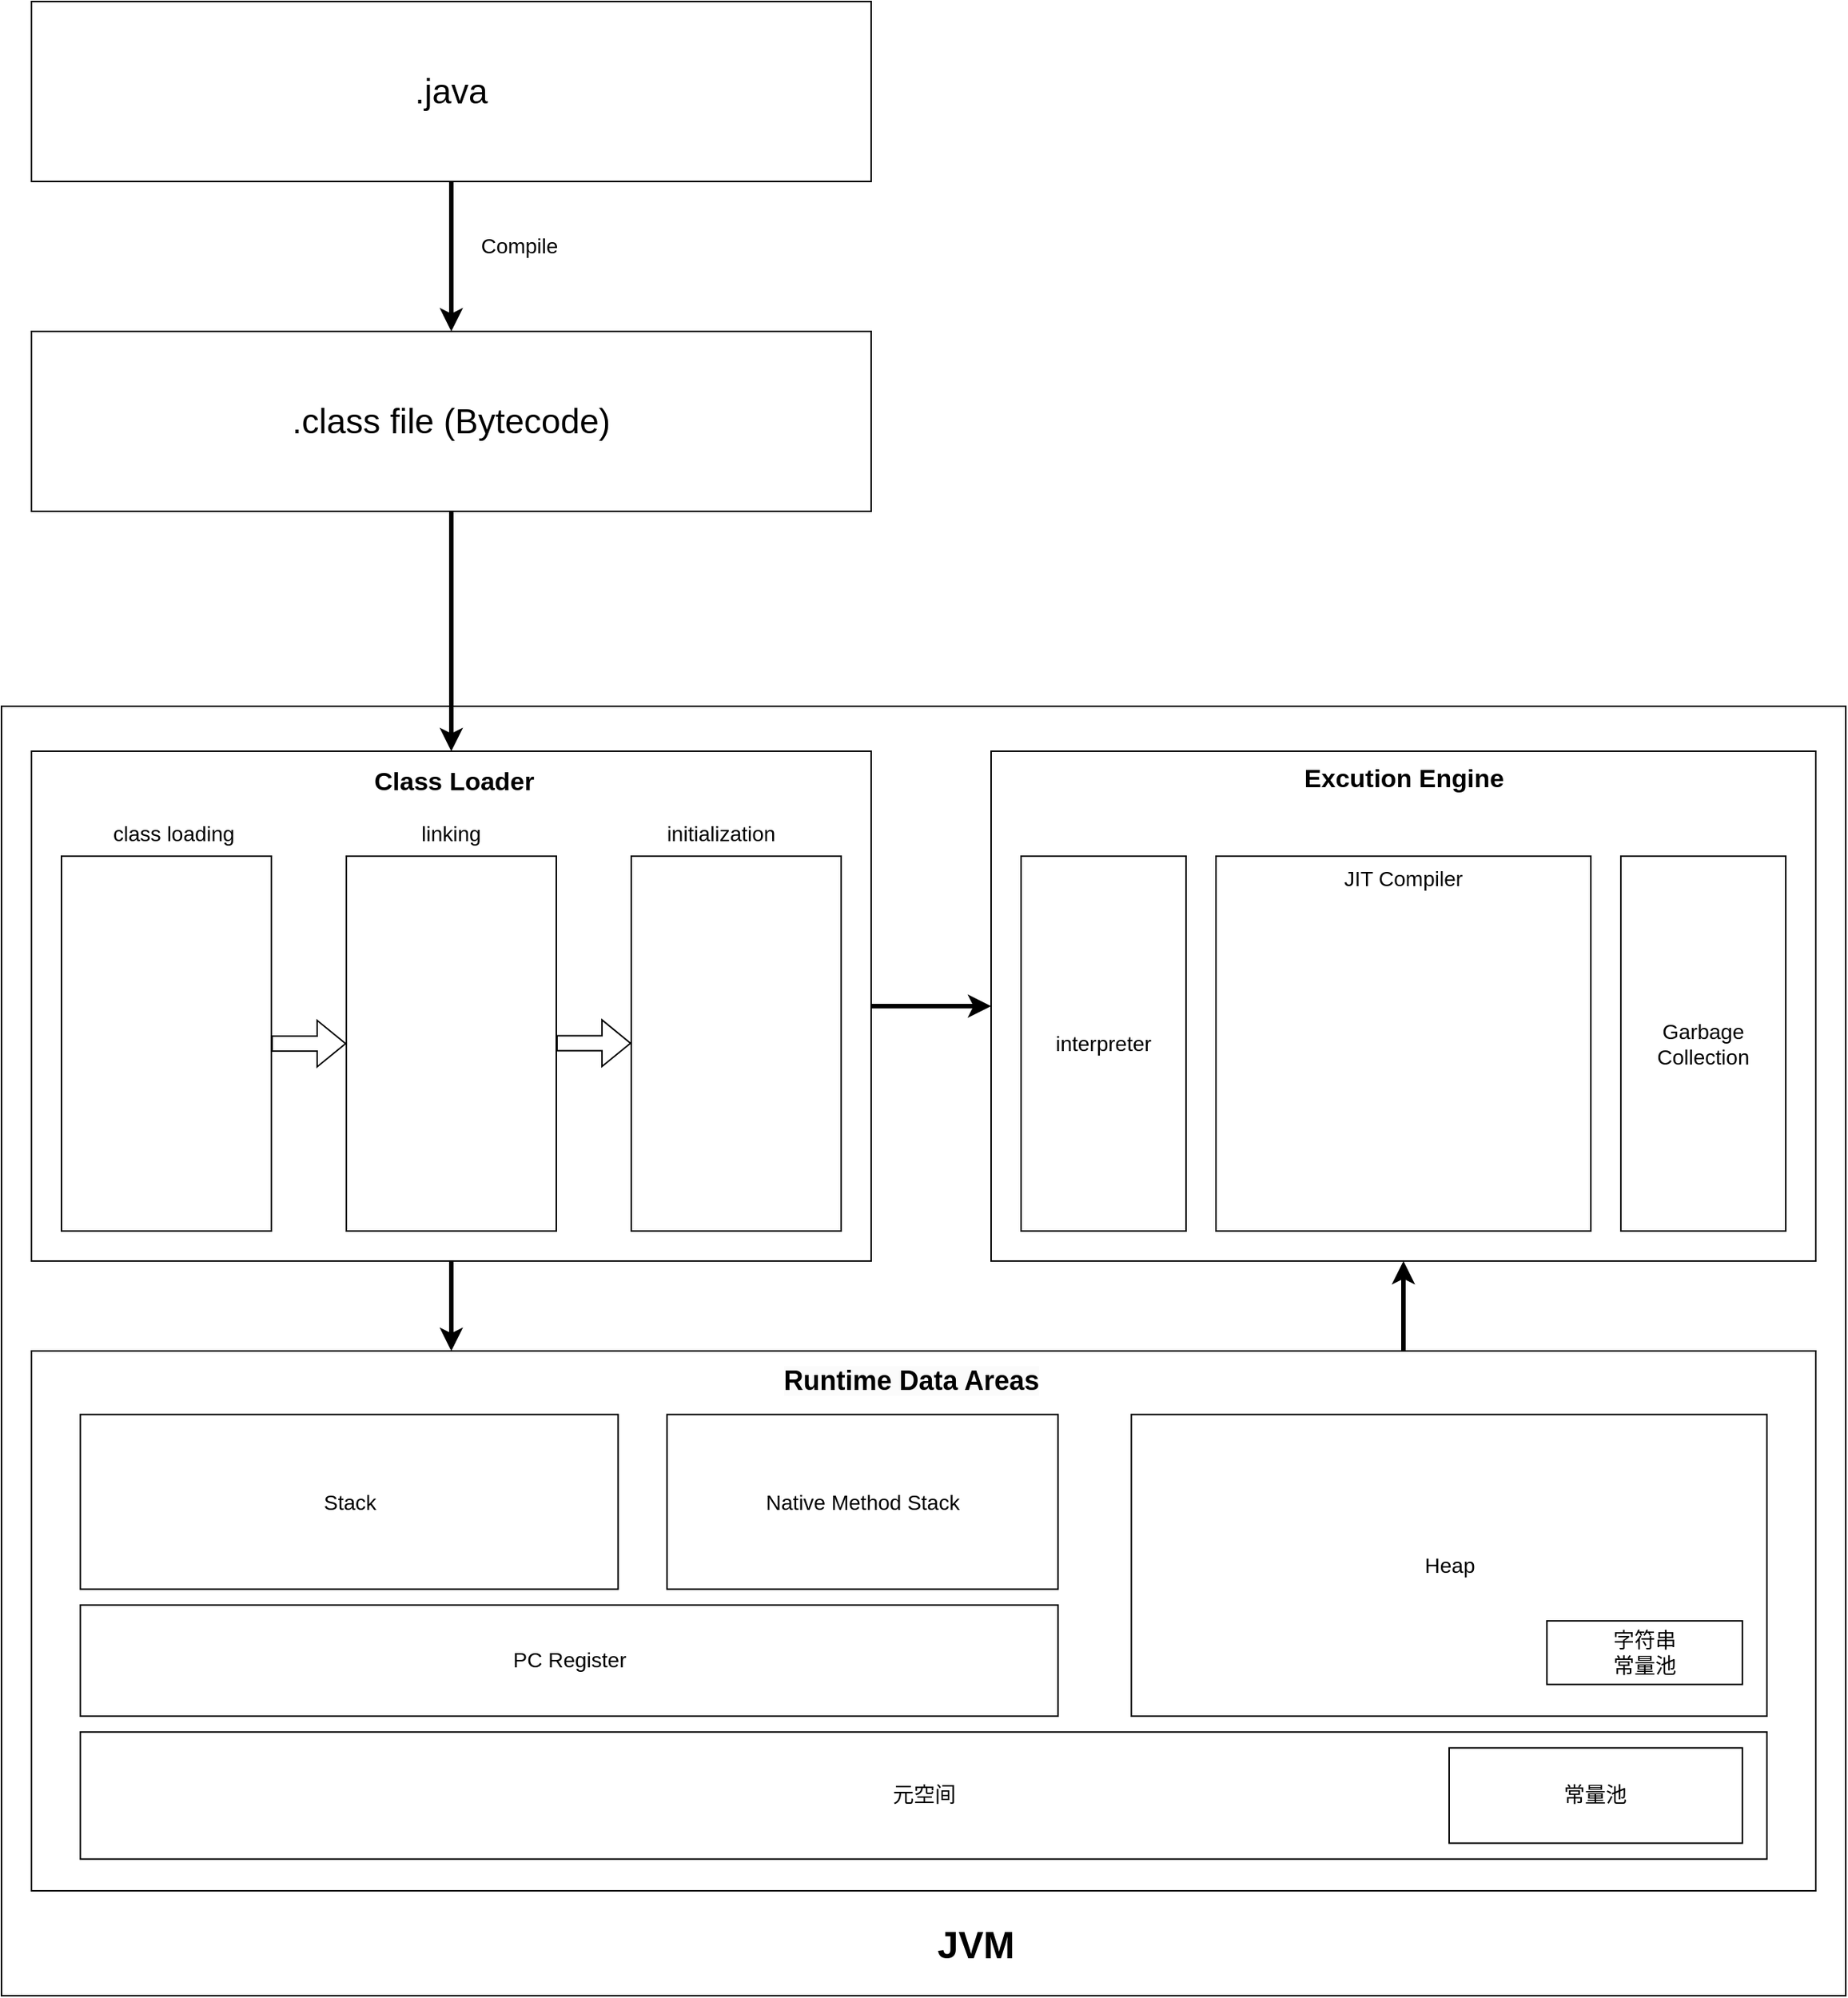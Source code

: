 <mxfile version="21.3.7" type="device">
  <diagram name="Seite-1" id="iafftJ65yptw8V-T6sjI">
    <mxGraphModel dx="1371" dy="1349" grid="1" gridSize="10" guides="1" tooltips="1" connect="1" arrows="1" fold="1" page="1" pageScale="1" pageWidth="4681" pageHeight="3300" math="0" shadow="0">
      <root>
        <mxCell id="0" />
        <mxCell id="1" parent="0" />
        <mxCell id="4afnX8yNVqXwM5urph45-35" value="" style="rounded=0;whiteSpace=wrap;html=1;" vertex="1" parent="1">
          <mxGeometry x="420" y="870" width="1230" height="860" as="geometry" />
        </mxCell>
        <mxCell id="4afnX8yNVqXwM5urph45-1" value="" style="rounded=0;whiteSpace=wrap;html=1;" vertex="1" parent="1">
          <mxGeometry x="440" y="900" width="560" height="340" as="geometry" />
        </mxCell>
        <mxCell id="4afnX8yNVqXwM5urph45-6" value="Class Loader" style="text;html=1;strokeColor=none;fillColor=none;align=center;verticalAlign=middle;whiteSpace=wrap;rounded=0;fontSize=17;fontStyle=1" vertex="1" parent="1">
          <mxGeometry x="667" y="906" width="110" height="30" as="geometry" />
        </mxCell>
        <mxCell id="4afnX8yNVqXwM5urph45-7" value="" style="rounded=0;whiteSpace=wrap;html=1;" vertex="1" parent="1">
          <mxGeometry x="460" y="970" width="140" height="250" as="geometry" />
        </mxCell>
        <mxCell id="4afnX8yNVqXwM5urph45-8" value="" style="rounded=0;whiteSpace=wrap;html=1;" vertex="1" parent="1">
          <mxGeometry x="650" y="970" width="140" height="250" as="geometry" />
        </mxCell>
        <mxCell id="4afnX8yNVqXwM5urph45-9" value="" style="rounded=0;whiteSpace=wrap;html=1;" vertex="1" parent="1">
          <mxGeometry x="840" y="970" width="140" height="250" as="geometry" />
        </mxCell>
        <mxCell id="4afnX8yNVqXwM5urph45-10" value="class loading" style="text;html=1;strokeColor=none;fillColor=none;align=center;verticalAlign=middle;whiteSpace=wrap;rounded=0;fontSize=14;" vertex="1" parent="1">
          <mxGeometry x="490" y="940" width="90" height="30" as="geometry" />
        </mxCell>
        <mxCell id="4afnX8yNVqXwM5urph45-11" value="linking" style="text;html=1;strokeColor=none;fillColor=none;align=center;verticalAlign=middle;whiteSpace=wrap;rounded=0;fontSize=14;" vertex="1" parent="1">
          <mxGeometry x="680" y="940" width="80" height="30" as="geometry" />
        </mxCell>
        <mxCell id="4afnX8yNVqXwM5urph45-12" value="initialization" style="text;html=1;strokeColor=none;fillColor=none;align=center;verticalAlign=middle;whiteSpace=wrap;rounded=0;fontSize=14;" vertex="1" parent="1">
          <mxGeometry x="860" y="940" width="80" height="30" as="geometry" />
        </mxCell>
        <mxCell id="4afnX8yNVqXwM5urph45-13" value=".class file (Bytecode)" style="rounded=0;whiteSpace=wrap;html=1;fontSize=23;" vertex="1" parent="1">
          <mxGeometry x="440" y="620" width="560" height="120" as="geometry" />
        </mxCell>
        <mxCell id="4afnX8yNVqXwM5urph45-14" value="" style="endArrow=classic;html=1;rounded=0;exitX=0.5;exitY=1;exitDx=0;exitDy=0;strokeWidth=3;entryX=0.5;entryY=0;entryDx=0;entryDy=0;" edge="1" parent="1" source="4afnX8yNVqXwM5urph45-13" target="4afnX8yNVqXwM5urph45-1">
          <mxGeometry width="50" height="50" relative="1" as="geometry">
            <mxPoint x="810" y="900" as="sourcePoint" />
            <mxPoint x="680" y="820" as="targetPoint" />
          </mxGeometry>
        </mxCell>
        <mxCell id="4afnX8yNVqXwM5urph45-15" value="" style="shape=flexArrow;endArrow=classic;html=1;rounded=0;exitX=1;exitY=0.5;exitDx=0;exitDy=0;entryX=0;entryY=0.5;entryDx=0;entryDy=0;" edge="1" parent="1" source="4afnX8yNVqXwM5urph45-7" target="4afnX8yNVqXwM5urph45-8">
          <mxGeometry width="50" height="50" relative="1" as="geometry">
            <mxPoint x="810" y="1080" as="sourcePoint" />
            <mxPoint x="860" y="1030" as="targetPoint" />
          </mxGeometry>
        </mxCell>
        <mxCell id="4afnX8yNVqXwM5urph45-16" value="" style="shape=flexArrow;endArrow=classic;html=1;rounded=0;exitX=1;exitY=0.5;exitDx=0;exitDy=0;entryX=0;entryY=0.5;entryDx=0;entryDy=0;" edge="1" parent="1">
          <mxGeometry width="50" height="50" relative="1" as="geometry">
            <mxPoint x="790" y="1094.7" as="sourcePoint" />
            <mxPoint x="840" y="1094.7" as="targetPoint" />
          </mxGeometry>
        </mxCell>
        <mxCell id="4afnX8yNVqXwM5urph45-25" value="" style="group" vertex="1" connectable="0" parent="1">
          <mxGeometry x="440" y="1300" width="1190" height="360" as="geometry" />
        </mxCell>
        <mxCell id="4afnX8yNVqXwM5urph45-3" value="" style="rounded=0;whiteSpace=wrap;html=1;" vertex="1" parent="4afnX8yNVqXwM5urph45-25">
          <mxGeometry width="1190.0" height="360" as="geometry" />
        </mxCell>
        <mxCell id="4afnX8yNVqXwM5urph45-17" value="&lt;meta charset=&quot;utf-8&quot; style=&quot;font-size: 18px;&quot;&gt;&lt;span style=&quot;color: rgb(0, 0, 0); font-family: Helvetica; font-size: 18px; font-style: normal; font-variant-ligatures: normal; font-variant-caps: normal; letter-spacing: normal; orphans: 2; text-align: center; text-indent: 0px; text-transform: none; widows: 2; word-spacing: 0px; -webkit-text-stroke-width: 0px; background-color: rgb(251, 251, 251); text-decoration-thickness: initial; text-decoration-style: initial; text-decoration-color: initial; float: none; display: inline !important;&quot;&gt;Runtime Data Areas&lt;/span&gt;" style="text;html=1;strokeColor=none;fillColor=none;align=center;verticalAlign=middle;whiteSpace=wrap;rounded=0;fontSize=18;fontStyle=1" vertex="1" parent="4afnX8yNVqXwM5urph45-25">
          <mxGeometry x="489.041" y="4.235" width="195.616" height="31.765" as="geometry" />
        </mxCell>
        <mxCell id="4afnX8yNVqXwM5urph45-18" value="Heap" style="rounded=0;whiteSpace=wrap;html=1;fontSize=14;" vertex="1" parent="4afnX8yNVqXwM5urph45-25">
          <mxGeometry x="733.562" y="42.353" width="423.836" height="201.176" as="geometry" />
        </mxCell>
        <mxCell id="4afnX8yNVqXwM5urph45-19" value="PC Register" style="rounded=0;whiteSpace=wrap;html=1;fontSize=14;" vertex="1" parent="4afnX8yNVqXwM5urph45-25">
          <mxGeometry x="32.603" y="169.412" width="652.055" height="74.118" as="geometry" />
        </mxCell>
        <mxCell id="4afnX8yNVqXwM5urph45-20" value="Native Method Stack" style="rounded=0;whiteSpace=wrap;html=1;fontSize=14;" vertex="1" parent="4afnX8yNVqXwM5urph45-25">
          <mxGeometry x="423.836" y="42.353" width="260.822" height="116.471" as="geometry" />
        </mxCell>
        <mxCell id="4afnX8yNVqXwM5urph45-21" value="Stack" style="rounded=0;whiteSpace=wrap;html=1;fontSize=14;" vertex="1" parent="4afnX8yNVqXwM5urph45-25">
          <mxGeometry x="32.603" y="42.353" width="358.63" height="116.471" as="geometry" />
        </mxCell>
        <mxCell id="4afnX8yNVqXwM5urph45-22" value="元空间" style="rounded=0;whiteSpace=wrap;html=1;fontSize=14;" vertex="1" parent="4afnX8yNVqXwM5urph45-25">
          <mxGeometry x="32.603" y="254.118" width="1124.795" height="84.706" as="geometry" />
        </mxCell>
        <mxCell id="4afnX8yNVqXwM5urph45-23" value="常量池" style="rounded=0;whiteSpace=wrap;html=1;fontSize=14;" vertex="1" parent="4afnX8yNVqXwM5urph45-25">
          <mxGeometry x="945.479" y="264.706" width="195.616" height="63.529" as="geometry" />
        </mxCell>
        <mxCell id="4afnX8yNVqXwM5urph45-24" value="字符串&lt;br style=&quot;font-size: 14px;&quot;&gt;常量池" style="rounded=0;whiteSpace=wrap;html=1;fontSize=14;" vertex="1" parent="4afnX8yNVqXwM5urph45-25">
          <mxGeometry x="1010.685" y="180" width="130.411" height="42.353" as="geometry" />
        </mxCell>
        <mxCell id="4afnX8yNVqXwM5urph45-31" value="" style="group;fontSize=17;fontStyle=1" vertex="1" connectable="0" parent="1">
          <mxGeometry x="1080" y="900" width="550" height="340" as="geometry" />
        </mxCell>
        <mxCell id="4afnX8yNVqXwM5urph45-2" value="" style="rounded=0;whiteSpace=wrap;html=1;" vertex="1" parent="4afnX8yNVqXwM5urph45-31">
          <mxGeometry width="550" height="340" as="geometry" />
        </mxCell>
        <mxCell id="4afnX8yNVqXwM5urph45-26" value="Excution Engine" style="text;html=1;strokeColor=none;fillColor=none;align=center;verticalAlign=middle;whiteSpace=wrap;rounded=0;fontSize=17;fontStyle=1" vertex="1" parent="4afnX8yNVqXwM5urph45-31">
          <mxGeometry x="203.75" y="4" width="142.5" height="30" as="geometry" />
        </mxCell>
        <mxCell id="4afnX8yNVqXwM5urph45-27" value="interpreter" style="rounded=0;whiteSpace=wrap;html=1;fontSize=14;" vertex="1" parent="4afnX8yNVqXwM5urph45-31">
          <mxGeometry x="20" y="70" width="110" height="250" as="geometry" />
        </mxCell>
        <mxCell id="4afnX8yNVqXwM5urph45-28" value="Garbage Collection" style="rounded=0;whiteSpace=wrap;html=1;fontSize=14;" vertex="1" parent="4afnX8yNVqXwM5urph45-31">
          <mxGeometry x="420" y="70" width="110" height="250" as="geometry" />
        </mxCell>
        <mxCell id="4afnX8yNVqXwM5urph45-29" value="" style="rounded=0;whiteSpace=wrap;html=1;" vertex="1" parent="4afnX8yNVqXwM5urph45-31">
          <mxGeometry x="150" y="70" width="250" height="250" as="geometry" />
        </mxCell>
        <mxCell id="4afnX8yNVqXwM5urph45-30" value="JIT Compiler" style="text;html=1;strokeColor=none;fillColor=none;align=center;verticalAlign=middle;whiteSpace=wrap;rounded=0;fontSize=14;" vertex="1" parent="4afnX8yNVqXwM5urph45-31">
          <mxGeometry x="230" y="70" width="90" height="30" as="geometry" />
        </mxCell>
        <mxCell id="4afnX8yNVqXwM5urph45-32" value="" style="endArrow=classic;html=1;rounded=0;exitX=1;exitY=0.5;exitDx=0;exitDy=0;entryX=0;entryY=0.5;entryDx=0;entryDy=0;strokeWidth=3;" edge="1" parent="1" source="4afnX8yNVqXwM5urph45-1" target="4afnX8yNVqXwM5urph45-2">
          <mxGeometry width="50" height="50" relative="1" as="geometry">
            <mxPoint x="1120" y="1280" as="sourcePoint" />
            <mxPoint x="1170" y="1230" as="targetPoint" />
          </mxGeometry>
        </mxCell>
        <mxCell id="4afnX8yNVqXwM5urph45-33" value="" style="endArrow=classic;html=1;rounded=0;exitX=0.5;exitY=1;exitDx=0;exitDy=0;strokeWidth=3;" edge="1" parent="1" source="4afnX8yNVqXwM5urph45-1">
          <mxGeometry width="50" height="50" relative="1" as="geometry">
            <mxPoint x="670" y="1280" as="sourcePoint" />
            <mxPoint x="720" y="1300" as="targetPoint" />
          </mxGeometry>
        </mxCell>
        <mxCell id="4afnX8yNVqXwM5urph45-34" value="" style="endArrow=classic;html=1;rounded=0;strokeWidth=3;entryX=0.5;entryY=1;entryDx=0;entryDy=0;" edge="1" parent="1" target="4afnX8yNVqXwM5urph45-2">
          <mxGeometry width="50" height="50" relative="1" as="geometry">
            <mxPoint x="1355" y="1300" as="sourcePoint" />
            <mxPoint x="1290" y="1350" as="targetPoint" />
          </mxGeometry>
        </mxCell>
        <mxCell id="4afnX8yNVqXwM5urph45-36" value="JVM" style="text;html=1;strokeColor=none;fillColor=none;align=center;verticalAlign=middle;whiteSpace=wrap;rounded=0;fontSize=25;fontStyle=1" vertex="1" parent="1">
          <mxGeometry x="1040" y="1680" width="60" height="30" as="geometry" />
        </mxCell>
        <mxCell id="4afnX8yNVqXwM5urph45-38" value=".java" style="rounded=0;whiteSpace=wrap;html=1;fontSize=23;" vertex="1" parent="1">
          <mxGeometry x="440" y="400" width="560" height="120" as="geometry" />
        </mxCell>
        <mxCell id="4afnX8yNVqXwM5urph45-39" value="" style="endArrow=classic;html=1;rounded=0;exitX=0.5;exitY=1;exitDx=0;exitDy=0;strokeWidth=3;entryX=0.5;entryY=0;entryDx=0;entryDy=0;" edge="1" parent="1" source="4afnX8yNVqXwM5urph45-38" target="4afnX8yNVqXwM5urph45-13">
          <mxGeometry width="50" height="50" relative="1" as="geometry">
            <mxPoint x="719.44" y="530" as="sourcePoint" />
            <mxPoint x="719" y="620" as="targetPoint" />
          </mxGeometry>
        </mxCell>
        <mxCell id="4afnX8yNVqXwM5urph45-40" value="Compile" style="text;html=1;align=center;verticalAlign=middle;resizable=0;points=[];autosize=1;strokeColor=none;fillColor=none;fontSize=14;" vertex="1" parent="1">
          <mxGeometry x="730" y="548" width="70" height="30" as="geometry" />
        </mxCell>
      </root>
    </mxGraphModel>
  </diagram>
</mxfile>
